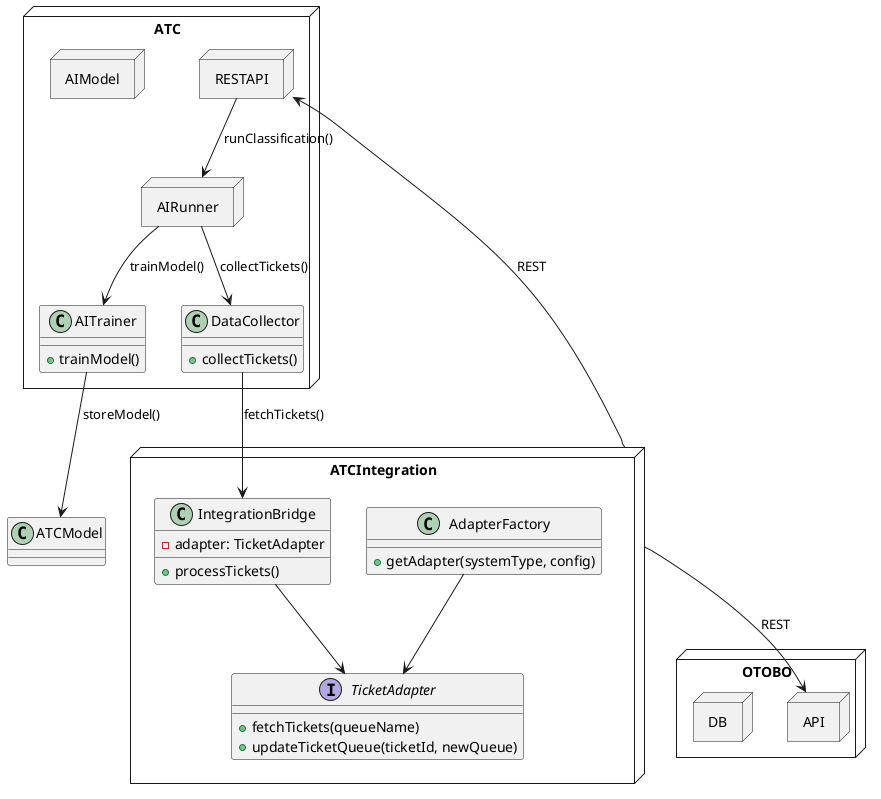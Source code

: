 ```plantuml
@startuml
allow_mixing

node OTOBO {
  node API
  node DB
}

node ATCIntegration {
  interface TicketAdapter {
    + fetchTickets(queueName)
    + updateTicketQueue(ticketId, newQueue)
  }
  class AdapterFactory {
    + getAdapter(systemType, config)
  }
  class IntegrationBridge {
    - adapter: TicketAdapter
    + processTickets()
  }

  AdapterFactory --> TicketAdapter
  IntegrationBridge --> TicketAdapter
}

node ATC {
  node RESTAPI
  node AIRunner
  class DataCollector {
    + collectTickets()
  }
  class AITrainer {
    + trainModel()
  }
  node AIModel
}

ATCIntegration --> OTOBO.API : REST
ATCIntegration --> ATC.RESTAPI : REST

ATC.RESTAPI --> ATC.AIRunner : runClassification()
ATC.AIRunner --> DataCollector : collectTickets()
DataCollector --> ATCIntegration.IntegrationBridge : fetchTickets()
ATC.AIRunner --> ATC.AITrainer : trainModel()
ATC.AITrainer --> ATCModel : storeModel()

@enduml
```
